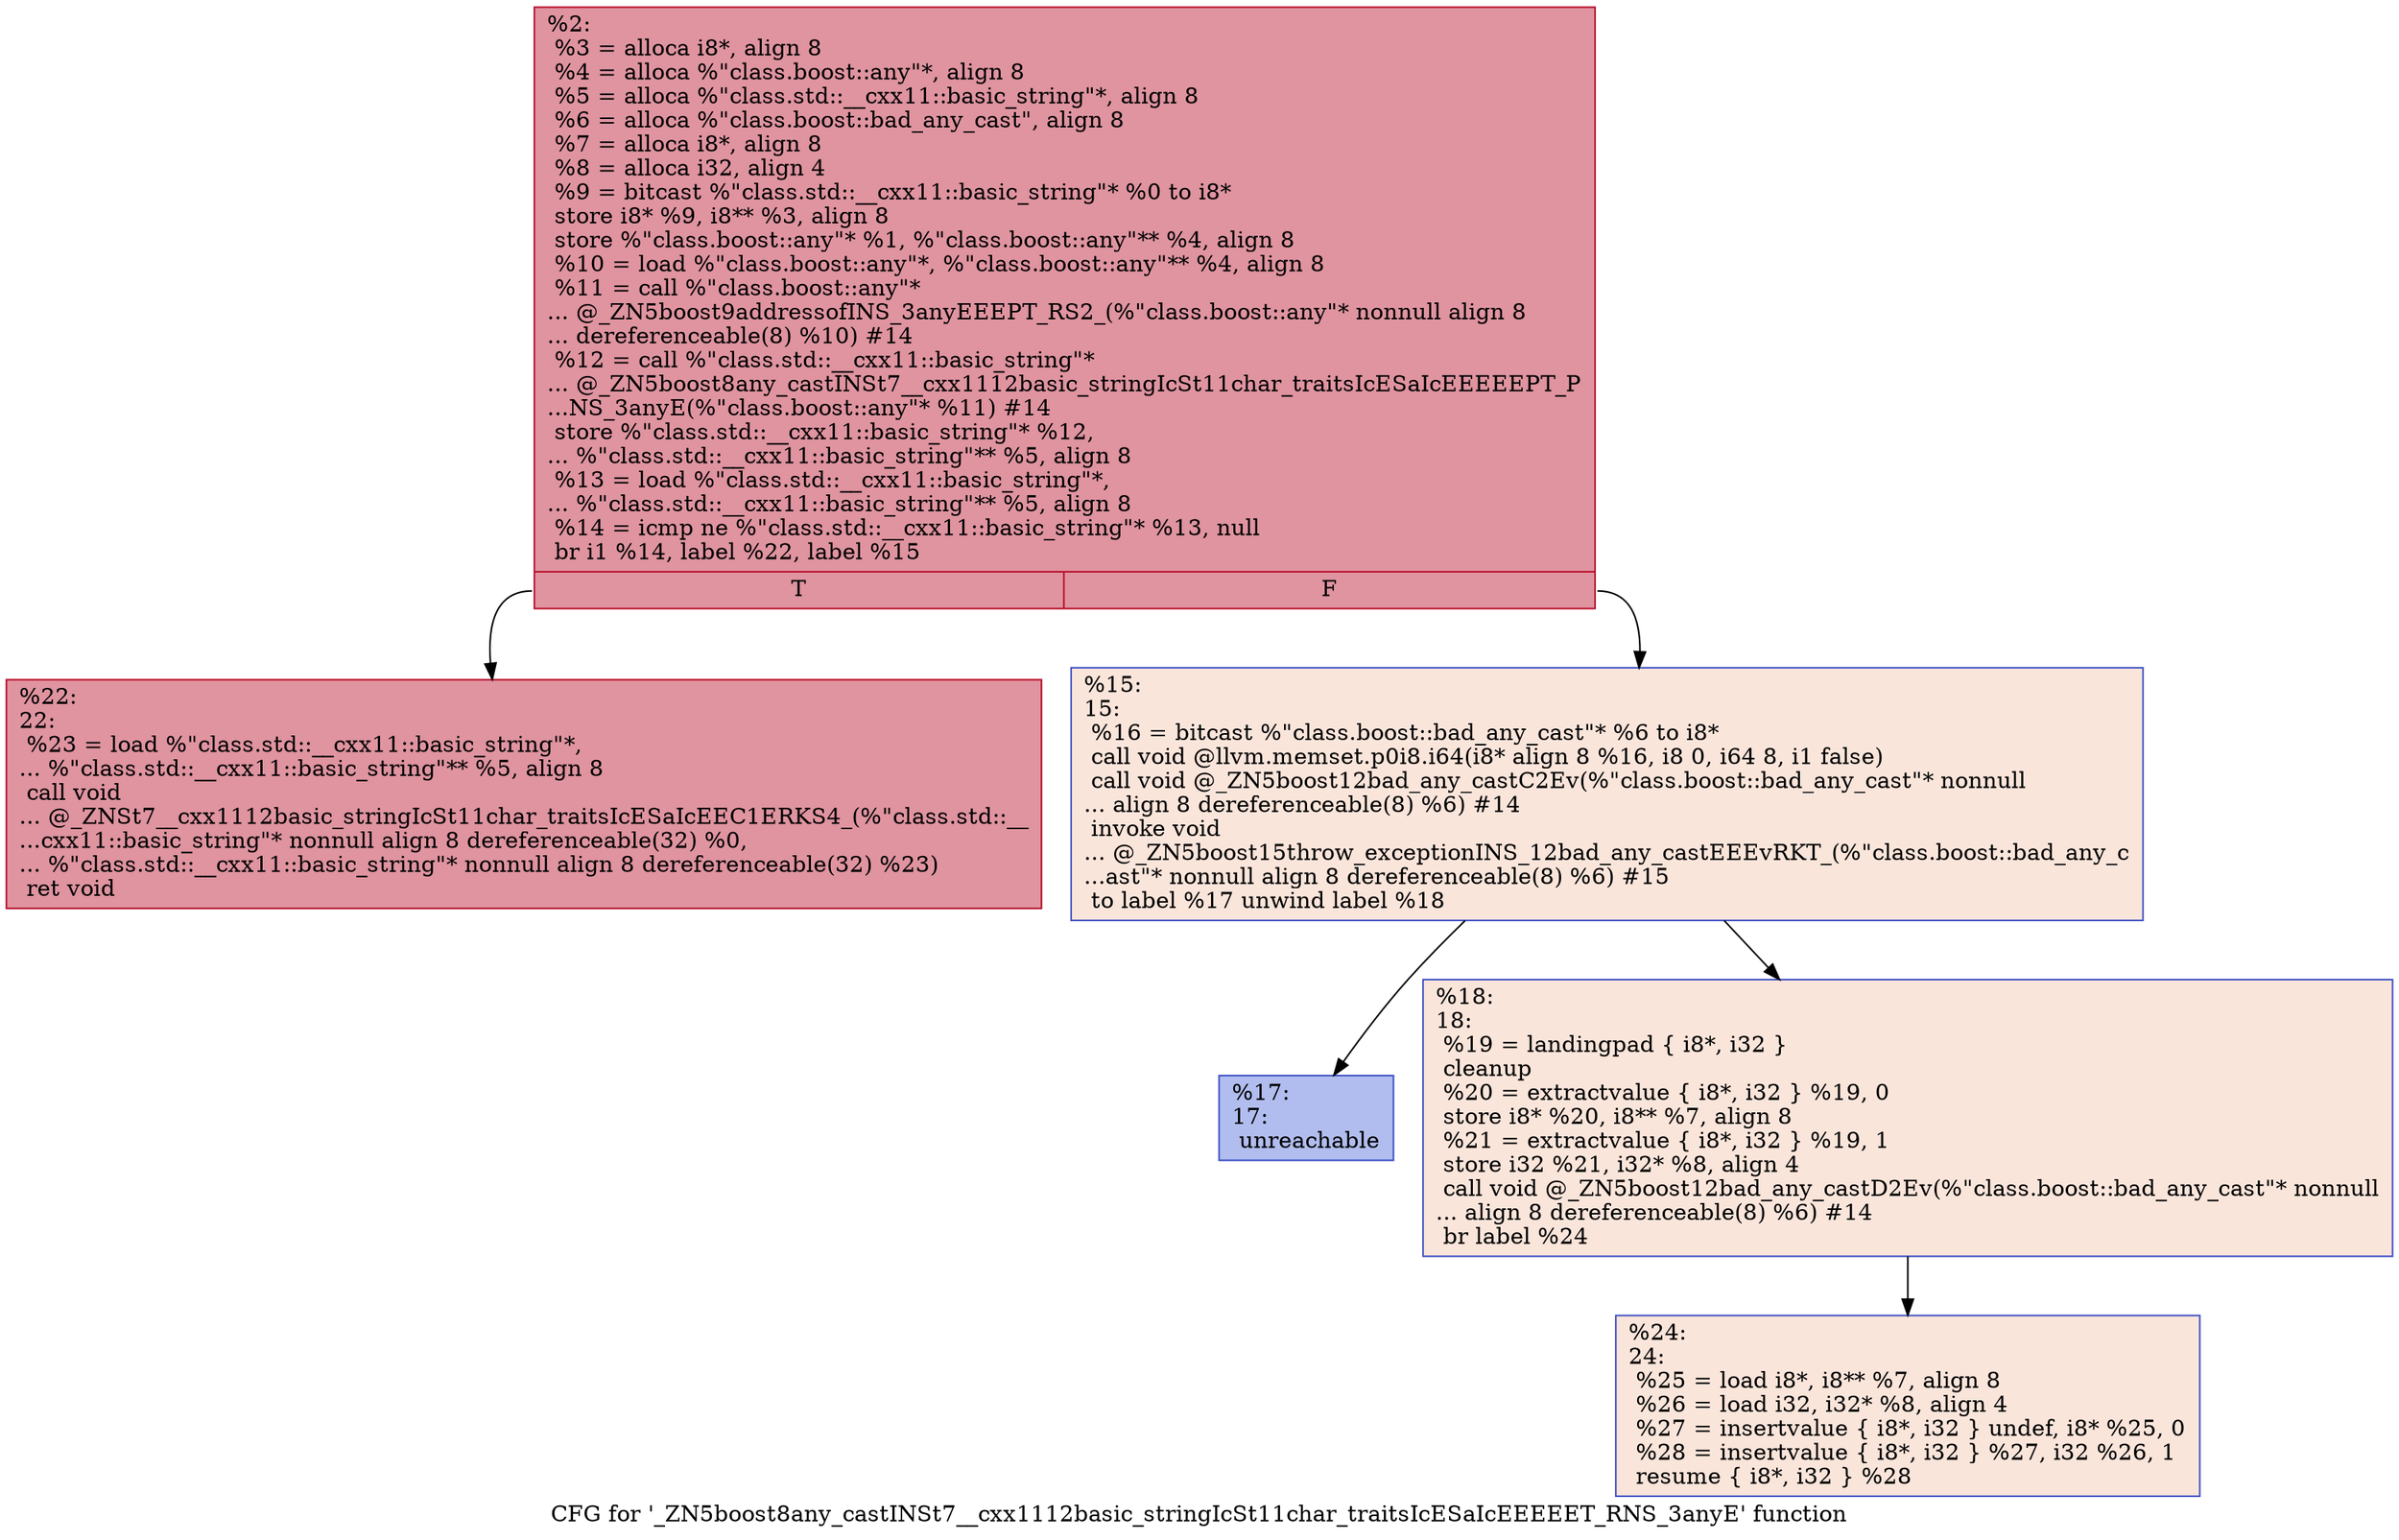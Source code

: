digraph "CFG for '_ZN5boost8any_castINSt7__cxx1112basic_stringIcSt11char_traitsIcESaIcEEEEET_RNS_3anyE' function" {
	label="CFG for '_ZN5boost8any_castINSt7__cxx1112basic_stringIcSt11char_traitsIcESaIcEEEEET_RNS_3anyE' function";

	Node0x55aa9bb6b600 [shape=record,color="#b70d28ff", style=filled, fillcolor="#b70d2870",label="{%2:\l  %3 = alloca i8*, align 8\l  %4 = alloca %\"class.boost::any\"*, align 8\l  %5 = alloca %\"class.std::__cxx11::basic_string\"*, align 8\l  %6 = alloca %\"class.boost::bad_any_cast\", align 8\l  %7 = alloca i8*, align 8\l  %8 = alloca i32, align 4\l  %9 = bitcast %\"class.std::__cxx11::basic_string\"* %0 to i8*\l  store i8* %9, i8** %3, align 8\l  store %\"class.boost::any\"* %1, %\"class.boost::any\"** %4, align 8\l  %10 = load %\"class.boost::any\"*, %\"class.boost::any\"** %4, align 8\l  %11 = call %\"class.boost::any\"*\l... @_ZN5boost9addressofINS_3anyEEEPT_RS2_(%\"class.boost::any\"* nonnull align 8\l... dereferenceable(8) %10) #14\l  %12 = call %\"class.std::__cxx11::basic_string\"*\l... @_ZN5boost8any_castINSt7__cxx1112basic_stringIcSt11char_traitsIcESaIcEEEEEPT_P\l...NS_3anyE(%\"class.boost::any\"* %11) #14\l  store %\"class.std::__cxx11::basic_string\"* %12,\l... %\"class.std::__cxx11::basic_string\"** %5, align 8\l  %13 = load %\"class.std::__cxx11::basic_string\"*,\l... %\"class.std::__cxx11::basic_string\"** %5, align 8\l  %14 = icmp ne %\"class.std::__cxx11::basic_string\"* %13, null\l  br i1 %14, label %22, label %15\l|{<s0>T|<s1>F}}"];
	Node0x55aa9bb6b600:s0 -> Node0x55aa9bb6c030;
	Node0x55aa9bb6b600:s1 -> Node0x55aa9bb6c080;
	Node0x55aa9bb6c080 [shape=record,color="#3d50c3ff", style=filled, fillcolor="#f4c5ad70",label="{%15:\l15:                                               \l  %16 = bitcast %\"class.boost::bad_any_cast\"* %6 to i8*\l  call void @llvm.memset.p0i8.i64(i8* align 8 %16, i8 0, i64 8, i1 false)\l  call void @_ZN5boost12bad_any_castC2Ev(%\"class.boost::bad_any_cast\"* nonnull\l... align 8 dereferenceable(8) %6) #14\l  invoke void\l... @_ZN5boost15throw_exceptionINS_12bad_any_castEEEvRKT_(%\"class.boost::bad_any_c\l...ast\"* nonnull align 8 dereferenceable(8) %6) #15\l          to label %17 unwind label %18\l}"];
	Node0x55aa9bb6c080 -> Node0x55aa9bb6c6a0;
	Node0x55aa9bb6c080 -> Node0x55aa9bb6c6f0;
	Node0x55aa9bb6c6a0 [shape=record,color="#3d50c3ff", style=filled, fillcolor="#4f69d970",label="{%17:\l17:                                               \l  unreachable\l}"];
	Node0x55aa9bb6c6f0 [shape=record,color="#3d50c3ff", style=filled, fillcolor="#f4c5ad70",label="{%18:\l18:                                               \l  %19 = landingpad \{ i8*, i32 \}\l          cleanup\l  %20 = extractvalue \{ i8*, i32 \} %19, 0\l  store i8* %20, i8** %7, align 8\l  %21 = extractvalue \{ i8*, i32 \} %19, 1\l  store i32 %21, i32* %8, align 4\l  call void @_ZN5boost12bad_any_castD2Ev(%\"class.boost::bad_any_cast\"* nonnull\l... align 8 dereferenceable(8) %6) #14\l  br label %24\l}"];
	Node0x55aa9bb6c6f0 -> Node0x55aa9bb6cdf0;
	Node0x55aa9bb6c030 [shape=record,color="#b70d28ff", style=filled, fillcolor="#b70d2870",label="{%22:\l22:                                               \l  %23 = load %\"class.std::__cxx11::basic_string\"*,\l... %\"class.std::__cxx11::basic_string\"** %5, align 8\l  call void\l... @_ZNSt7__cxx1112basic_stringIcSt11char_traitsIcESaIcEEC1ERKS4_(%\"class.std::__\l...cxx11::basic_string\"* nonnull align 8 dereferenceable(32) %0,\l... %\"class.std::__cxx11::basic_string\"* nonnull align 8 dereferenceable(32) %23)\l  ret void\l}"];
	Node0x55aa9bb6cdf0 [shape=record,color="#3d50c3ff", style=filled, fillcolor="#f4c5ad70",label="{%24:\l24:                                               \l  %25 = load i8*, i8** %7, align 8\l  %26 = load i32, i32* %8, align 4\l  %27 = insertvalue \{ i8*, i32 \} undef, i8* %25, 0\l  %28 = insertvalue \{ i8*, i32 \} %27, i32 %26, 1\l  resume \{ i8*, i32 \} %28\l}"];
}

